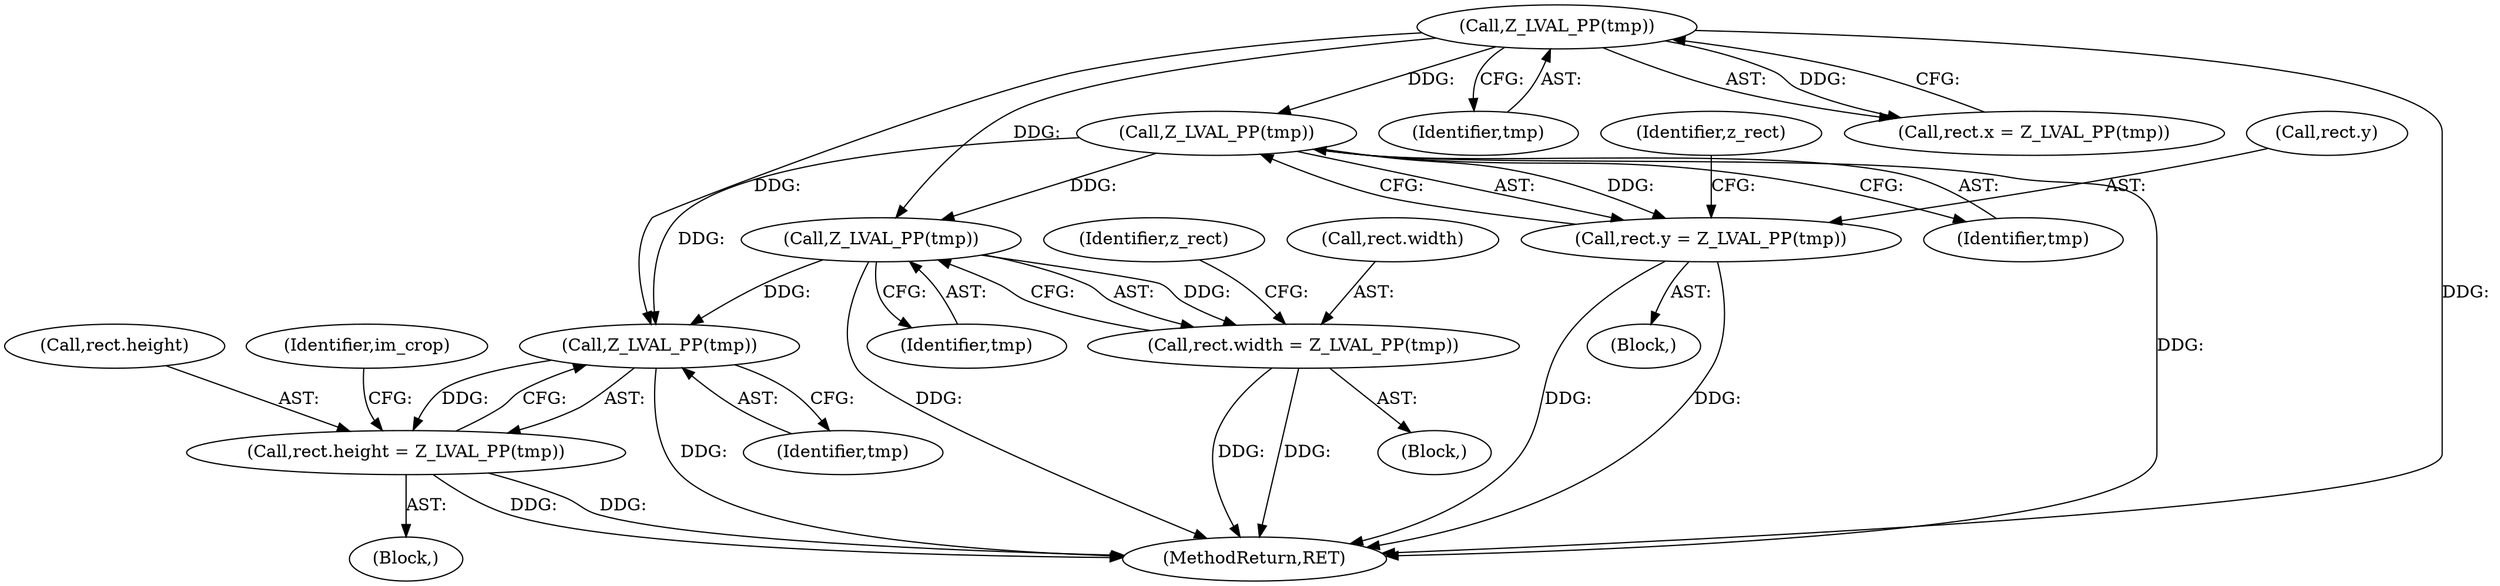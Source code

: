 digraph "0_php-src_2938329ce19cb8c4197dec146c3ec887c6f61d01_1@pointer" {
"1000161" [label="(Call,Z_LVAL_PP(tmp))"];
"1000138" [label="(Call,Z_LVAL_PP(tmp))"];
"1000157" [label="(Call,rect.y = Z_LVAL_PP(tmp))"];
"1000184" [label="(Call,Z_LVAL_PP(tmp))"];
"1000180" [label="(Call,rect.width = Z_LVAL_PP(tmp))"];
"1000207" [label="(Call,Z_LVAL_PP(tmp))"];
"1000203" [label="(Call,rect.height = Z_LVAL_PP(tmp))"];
"1000139" [label="(Identifier,tmp)"];
"1000180" [label="(Call,rect.width = Z_LVAL_PP(tmp))"];
"1000157" [label="(Call,rect.y = Z_LVAL_PP(tmp))"];
"1000204" [label="(Call,rect.height)"];
"1000213" [label="(Identifier,im_crop)"];
"1000184" [label="(Call,Z_LVAL_PP(tmp))"];
"1000161" [label="(Call,Z_LVAL_PP(tmp))"];
"1000156" [label="(Block,)"];
"1000138" [label="(Call,Z_LVAL_PP(tmp))"];
"1000203" [label="(Call,rect.height = Z_LVAL_PP(tmp))"];
"1000230" [label="(MethodReturn,RET)"];
"1000207" [label="(Call,Z_LVAL_PP(tmp))"];
"1000162" [label="(Identifier,tmp)"];
"1000202" [label="(Block,)"];
"1000179" [label="(Block,)"];
"1000134" [label="(Call,rect.x = Z_LVAL_PP(tmp))"];
"1000170" [label="(Identifier,z_rect)"];
"1000158" [label="(Call,rect.y)"];
"1000185" [label="(Identifier,tmp)"];
"1000208" [label="(Identifier,tmp)"];
"1000193" [label="(Identifier,z_rect)"];
"1000181" [label="(Call,rect.width)"];
"1000161" -> "1000157"  [label="AST: "];
"1000161" -> "1000162"  [label="CFG: "];
"1000162" -> "1000161"  [label="AST: "];
"1000157" -> "1000161"  [label="CFG: "];
"1000161" -> "1000230"  [label="DDG: "];
"1000161" -> "1000157"  [label="DDG: "];
"1000138" -> "1000161"  [label="DDG: "];
"1000161" -> "1000184"  [label="DDG: "];
"1000161" -> "1000207"  [label="DDG: "];
"1000138" -> "1000134"  [label="AST: "];
"1000138" -> "1000139"  [label="CFG: "];
"1000139" -> "1000138"  [label="AST: "];
"1000134" -> "1000138"  [label="CFG: "];
"1000138" -> "1000230"  [label="DDG: "];
"1000138" -> "1000134"  [label="DDG: "];
"1000138" -> "1000184"  [label="DDG: "];
"1000138" -> "1000207"  [label="DDG: "];
"1000157" -> "1000156"  [label="AST: "];
"1000158" -> "1000157"  [label="AST: "];
"1000170" -> "1000157"  [label="CFG: "];
"1000157" -> "1000230"  [label="DDG: "];
"1000157" -> "1000230"  [label="DDG: "];
"1000184" -> "1000180"  [label="AST: "];
"1000184" -> "1000185"  [label="CFG: "];
"1000185" -> "1000184"  [label="AST: "];
"1000180" -> "1000184"  [label="CFG: "];
"1000184" -> "1000230"  [label="DDG: "];
"1000184" -> "1000180"  [label="DDG: "];
"1000184" -> "1000207"  [label="DDG: "];
"1000180" -> "1000179"  [label="AST: "];
"1000181" -> "1000180"  [label="AST: "];
"1000193" -> "1000180"  [label="CFG: "];
"1000180" -> "1000230"  [label="DDG: "];
"1000180" -> "1000230"  [label="DDG: "];
"1000207" -> "1000203"  [label="AST: "];
"1000207" -> "1000208"  [label="CFG: "];
"1000208" -> "1000207"  [label="AST: "];
"1000203" -> "1000207"  [label="CFG: "];
"1000207" -> "1000230"  [label="DDG: "];
"1000207" -> "1000203"  [label="DDG: "];
"1000203" -> "1000202"  [label="AST: "];
"1000204" -> "1000203"  [label="AST: "];
"1000213" -> "1000203"  [label="CFG: "];
"1000203" -> "1000230"  [label="DDG: "];
"1000203" -> "1000230"  [label="DDG: "];
}
